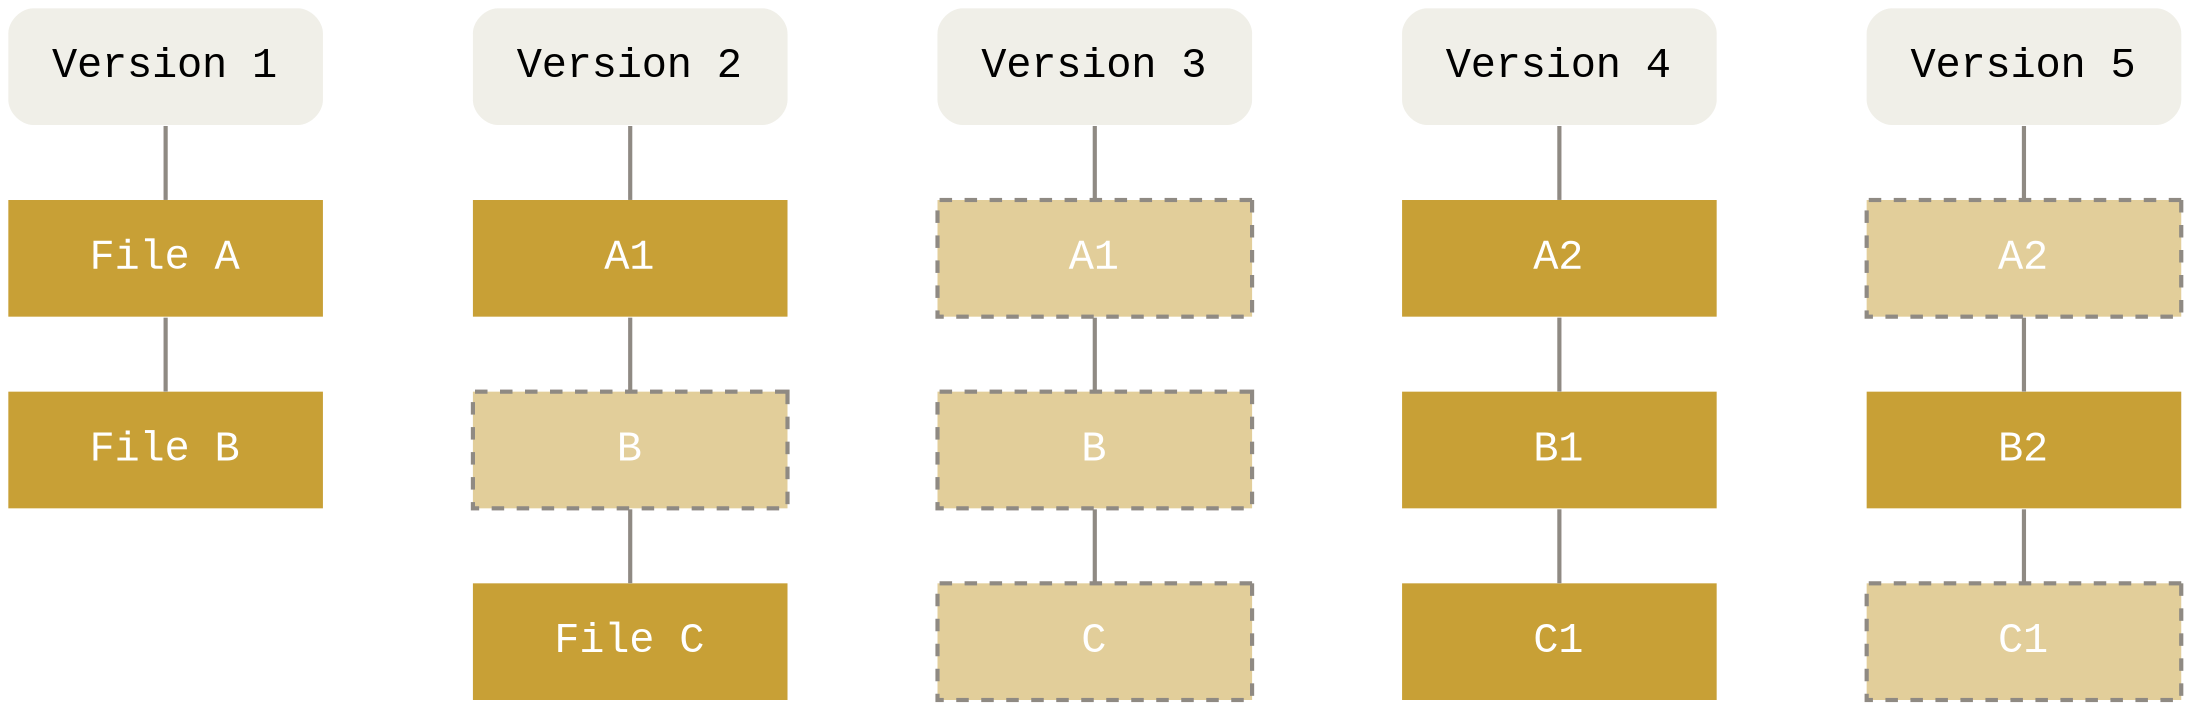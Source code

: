 digraph Git {
  bgcolor="transparent"

  rankdir=LR
  ranksep=1
  nodesep=.5

  edge [color="#8f8a83"
        penwidth=2
        dir="none"
        style=invis]
  node [shape=box
        fontname="Menlo, Monaco, Consolas, Lucida Console, Courier New, monospace"
        fontsize=20
        margin=".2,.23"
        width=2.1
        penwidth=0
        color="#8f8a83"
        style="filled"
        fontcolor="#ffffff"
        fillcolor="#c8a036"]

  file_c_1 [style=invis]
  file_c_2 [label="File C"]
  file_c_3 [label="C" style="dashed,filled" penwidth=2 fillcolor="#c8a03680"]
  file_c_4 [label="C1"]
  file_c_5 [label="C1" style="dashed,filled" penwidth=2 fillcolor="#c8a03680"]

  file_c_1 -> file_c_2
  file_c_2 -> file_c_3 -> file_c_4 -> file_c_5

  file_b_1 [label="File B"]
  file_b_2 [label="B" style="dashed,filled" penwidth=2 fillcolor="#c8a03680"]
  file_b_3 [label="B" style="dashed,filled" penwidth=2 fillcolor="#c8a03680"]
  file_b_4 [label="B1"]
  file_b_5 [label="B2"]

  file_b_1 -> file_b_2 -> file_b_3 -> file_b_4 -> file_b_5

  file_a_1 [label="File A"]
  file_a_2 [label="A1"]
  file_a_3 [label="A1" style="dashed,filled" penwidth=2 fillcolor="#c8a03680"]
  file_a_4 [label="A2"]
  file_a_5 [label="A2" style="dashed,filled" penwidth=2 fillcolor="#c8a03680"]

  file_a_1 -> file_a_2 -> file_a_3 -> file_a_4 -> file_a_5

  node [style="rounded,filled"
        fontcolor="#000000"
        fillcolor="#f0efe8"]
  version_1 [label="Version 1"]
  version_2 [label="Version 2"]
  version_3 [label="Version 3"]
  version_4 [label="Version 4"]
  version_5 [label="Version 5"]

  version_1 -> version_2 -> version_3 -> version_4 -> version_5

  edge [style=solid]

  {
    rank=same
    version_1 -> file_a_1
    file_a_1 -> file_b_1
  }
  {
    rank=same
    version_2 -> file_a_2
    file_a_2 -> file_b_2
    file_b_2 -> file_c_2
  }
  {
    rank=same
    version_3 -> file_a_3
    file_a_3 -> file_b_3
    file_b_3 -> file_c_3
  }
  {
    rank=same
    version_4 -> file_a_4
    file_a_4 -> file_b_4
    file_b_4 -> file_c_4
  }
  {
    rank=same
    version_5 -> file_a_5
    file_a_5 -> file_b_5
    file_b_5 -> file_c_5
  }
}
